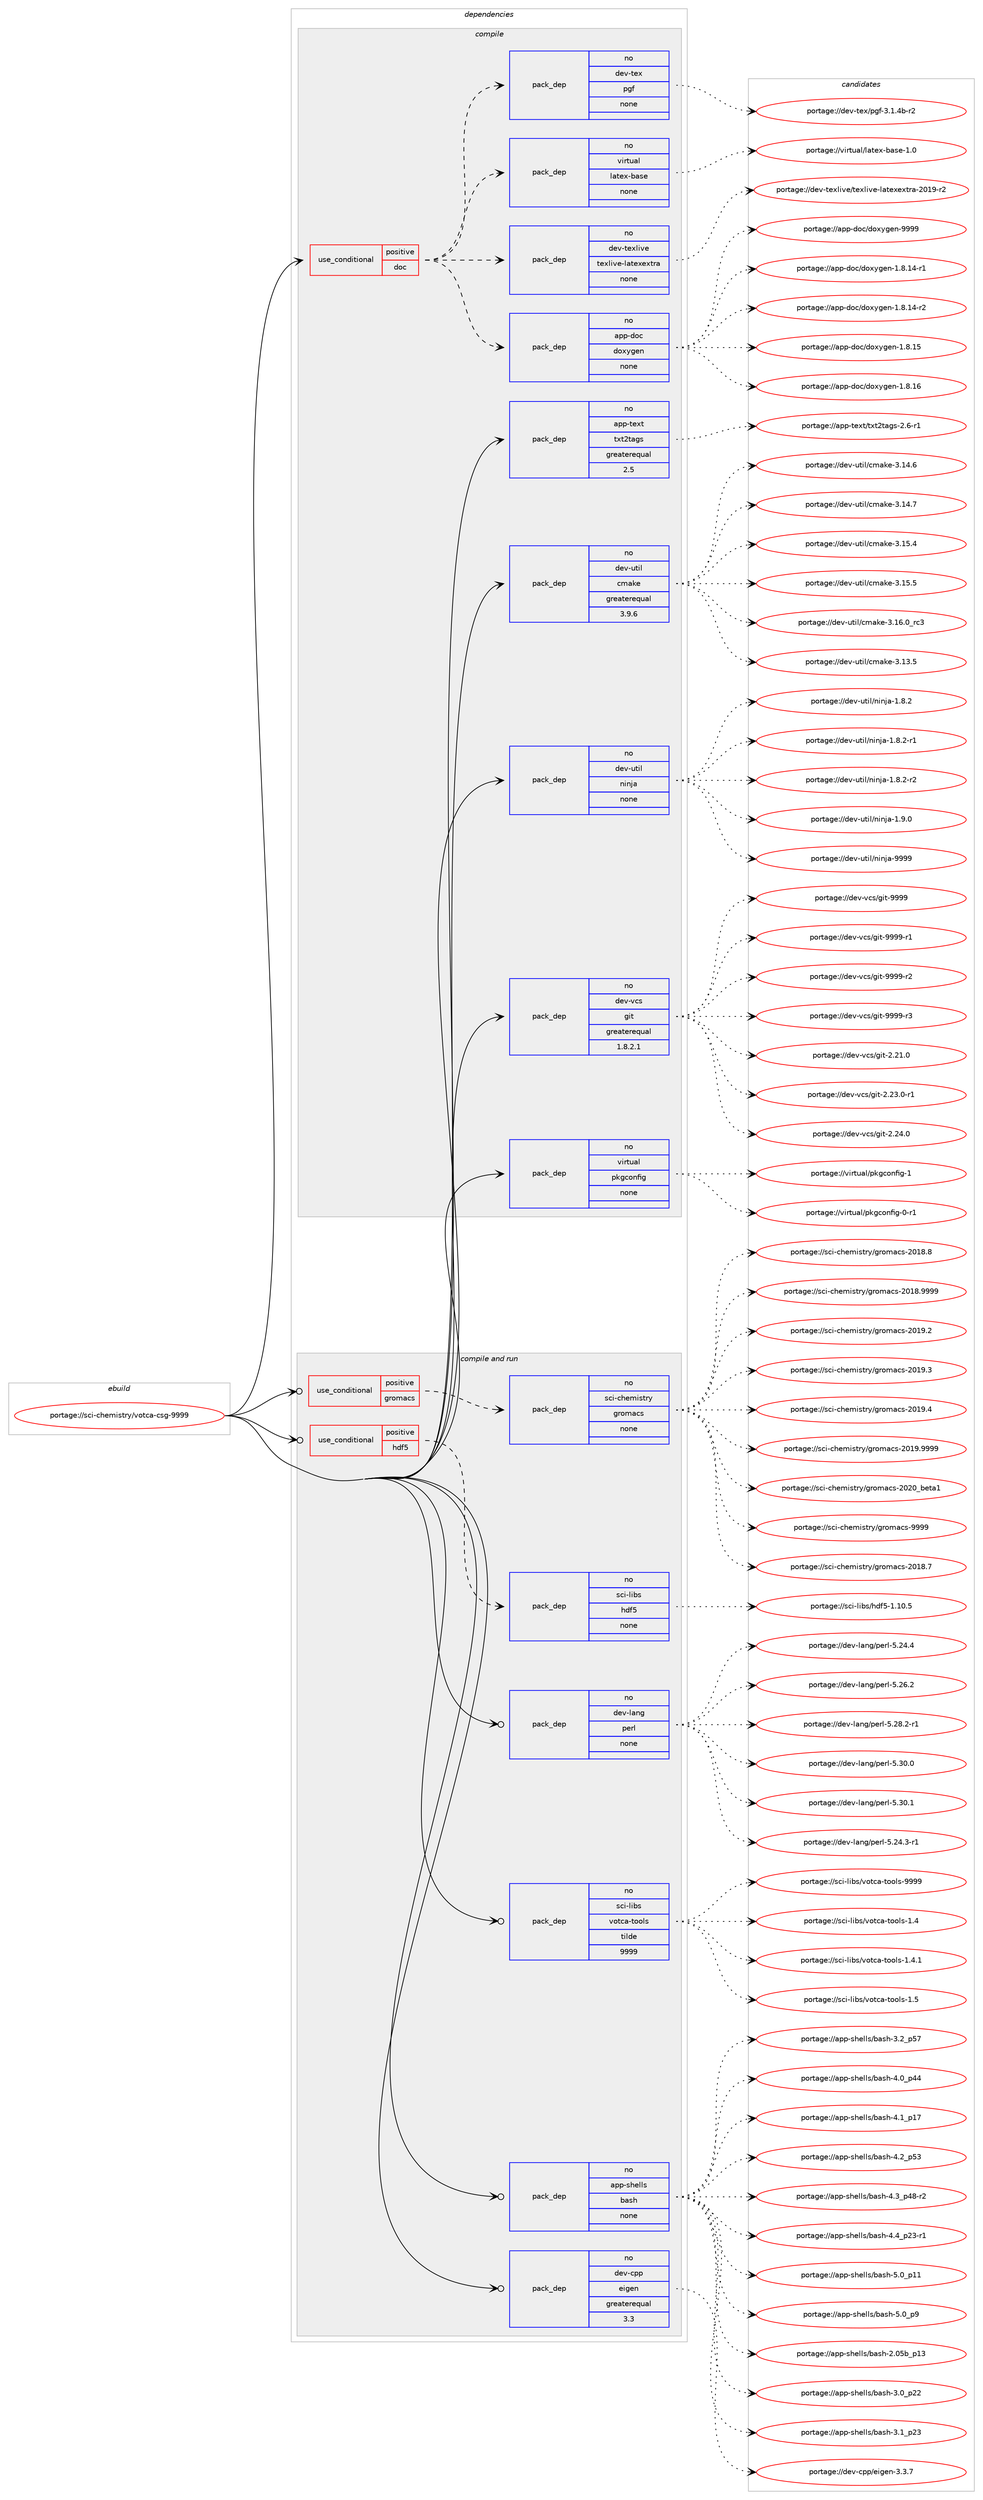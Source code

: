 digraph prolog {

# *************
# Graph options
# *************

newrank=true;
concentrate=true;
compound=true;
graph [rankdir=LR,fontname=Helvetica,fontsize=10,ranksep=1.5];#, ranksep=2.5, nodesep=0.2];
edge  [arrowhead=vee];
node  [fontname=Helvetica,fontsize=10];

# **********
# The ebuild
# **********

subgraph cluster_leftcol {
color=gray;
rank=same;
label=<<i>ebuild</i>>;
id [label="portage://sci-chemistry/votca-csg-9999", color=red, width=4, href="../sci-chemistry/votca-csg-9999.svg"];
}

# ****************
# The dependencies
# ****************

subgraph cluster_midcol {
color=gray;
label=<<i>dependencies</i>>;
subgraph cluster_compile {
fillcolor="#eeeeee";
style=filled;
label=<<i>compile</i>>;
subgraph cond95564 {
dependency385331 [label=<<TABLE BORDER="0" CELLBORDER="1" CELLSPACING="0" CELLPADDING="4"><TR><TD ROWSPAN="3" CELLPADDING="10">use_conditional</TD></TR><TR><TD>positive</TD></TR><TR><TD>doc</TD></TR></TABLE>>, shape=none, color=red];
subgraph pack283234 {
dependency385332 [label=<<TABLE BORDER="0" CELLBORDER="1" CELLSPACING="0" CELLPADDING="4" WIDTH="220"><TR><TD ROWSPAN="6" CELLPADDING="30">pack_dep</TD></TR><TR><TD WIDTH="110">no</TD></TR><TR><TD>app-doc</TD></TR><TR><TD>doxygen</TD></TR><TR><TD>none</TD></TR><TR><TD></TD></TR></TABLE>>, shape=none, color=blue];
}
dependency385331:e -> dependency385332:w [weight=20,style="dashed",arrowhead="vee"];
subgraph pack283235 {
dependency385333 [label=<<TABLE BORDER="0" CELLBORDER="1" CELLSPACING="0" CELLPADDING="4" WIDTH="220"><TR><TD ROWSPAN="6" CELLPADDING="30">pack_dep</TD></TR><TR><TD WIDTH="110">no</TD></TR><TR><TD>dev-texlive</TD></TR><TR><TD>texlive-latexextra</TD></TR><TR><TD>none</TD></TR><TR><TD></TD></TR></TABLE>>, shape=none, color=blue];
}
dependency385331:e -> dependency385333:w [weight=20,style="dashed",arrowhead="vee"];
subgraph pack283236 {
dependency385334 [label=<<TABLE BORDER="0" CELLBORDER="1" CELLSPACING="0" CELLPADDING="4" WIDTH="220"><TR><TD ROWSPAN="6" CELLPADDING="30">pack_dep</TD></TR><TR><TD WIDTH="110">no</TD></TR><TR><TD>virtual</TD></TR><TR><TD>latex-base</TD></TR><TR><TD>none</TD></TR><TR><TD></TD></TR></TABLE>>, shape=none, color=blue];
}
dependency385331:e -> dependency385334:w [weight=20,style="dashed",arrowhead="vee"];
subgraph pack283237 {
dependency385335 [label=<<TABLE BORDER="0" CELLBORDER="1" CELLSPACING="0" CELLPADDING="4" WIDTH="220"><TR><TD ROWSPAN="6" CELLPADDING="30">pack_dep</TD></TR><TR><TD WIDTH="110">no</TD></TR><TR><TD>dev-tex</TD></TR><TR><TD>pgf</TD></TR><TR><TD>none</TD></TR><TR><TD></TD></TR></TABLE>>, shape=none, color=blue];
}
dependency385331:e -> dependency385335:w [weight=20,style="dashed",arrowhead="vee"];
}
id:e -> dependency385331:w [weight=20,style="solid",arrowhead="vee"];
subgraph pack283238 {
dependency385336 [label=<<TABLE BORDER="0" CELLBORDER="1" CELLSPACING="0" CELLPADDING="4" WIDTH="220"><TR><TD ROWSPAN="6" CELLPADDING="30">pack_dep</TD></TR><TR><TD WIDTH="110">no</TD></TR><TR><TD>app-text</TD></TR><TR><TD>txt2tags</TD></TR><TR><TD>greaterequal</TD></TR><TR><TD>2.5</TD></TR></TABLE>>, shape=none, color=blue];
}
id:e -> dependency385336:w [weight=20,style="solid",arrowhead="vee"];
subgraph pack283239 {
dependency385337 [label=<<TABLE BORDER="0" CELLBORDER="1" CELLSPACING="0" CELLPADDING="4" WIDTH="220"><TR><TD ROWSPAN="6" CELLPADDING="30">pack_dep</TD></TR><TR><TD WIDTH="110">no</TD></TR><TR><TD>dev-util</TD></TR><TR><TD>cmake</TD></TR><TR><TD>greaterequal</TD></TR><TR><TD>3.9.6</TD></TR></TABLE>>, shape=none, color=blue];
}
id:e -> dependency385337:w [weight=20,style="solid",arrowhead="vee"];
subgraph pack283240 {
dependency385338 [label=<<TABLE BORDER="0" CELLBORDER="1" CELLSPACING="0" CELLPADDING="4" WIDTH="220"><TR><TD ROWSPAN="6" CELLPADDING="30">pack_dep</TD></TR><TR><TD WIDTH="110">no</TD></TR><TR><TD>dev-util</TD></TR><TR><TD>ninja</TD></TR><TR><TD>none</TD></TR><TR><TD></TD></TR></TABLE>>, shape=none, color=blue];
}
id:e -> dependency385338:w [weight=20,style="solid",arrowhead="vee"];
subgraph pack283241 {
dependency385339 [label=<<TABLE BORDER="0" CELLBORDER="1" CELLSPACING="0" CELLPADDING="4" WIDTH="220"><TR><TD ROWSPAN="6" CELLPADDING="30">pack_dep</TD></TR><TR><TD WIDTH="110">no</TD></TR><TR><TD>dev-vcs</TD></TR><TR><TD>git</TD></TR><TR><TD>greaterequal</TD></TR><TR><TD>1.8.2.1</TD></TR></TABLE>>, shape=none, color=blue];
}
id:e -> dependency385339:w [weight=20,style="solid",arrowhead="vee"];
subgraph pack283242 {
dependency385340 [label=<<TABLE BORDER="0" CELLBORDER="1" CELLSPACING="0" CELLPADDING="4" WIDTH="220"><TR><TD ROWSPAN="6" CELLPADDING="30">pack_dep</TD></TR><TR><TD WIDTH="110">no</TD></TR><TR><TD>virtual</TD></TR><TR><TD>pkgconfig</TD></TR><TR><TD>none</TD></TR><TR><TD></TD></TR></TABLE>>, shape=none, color=blue];
}
id:e -> dependency385340:w [weight=20,style="solid",arrowhead="vee"];
}
subgraph cluster_compileandrun {
fillcolor="#eeeeee";
style=filled;
label=<<i>compile and run</i>>;
subgraph cond95565 {
dependency385341 [label=<<TABLE BORDER="0" CELLBORDER="1" CELLSPACING="0" CELLPADDING="4"><TR><TD ROWSPAN="3" CELLPADDING="10">use_conditional</TD></TR><TR><TD>positive</TD></TR><TR><TD>gromacs</TD></TR></TABLE>>, shape=none, color=red];
subgraph pack283243 {
dependency385342 [label=<<TABLE BORDER="0" CELLBORDER="1" CELLSPACING="0" CELLPADDING="4" WIDTH="220"><TR><TD ROWSPAN="6" CELLPADDING="30">pack_dep</TD></TR><TR><TD WIDTH="110">no</TD></TR><TR><TD>sci-chemistry</TD></TR><TR><TD>gromacs</TD></TR><TR><TD>none</TD></TR><TR><TD></TD></TR></TABLE>>, shape=none, color=blue];
}
dependency385341:e -> dependency385342:w [weight=20,style="dashed",arrowhead="vee"];
}
id:e -> dependency385341:w [weight=20,style="solid",arrowhead="odotvee"];
subgraph cond95566 {
dependency385343 [label=<<TABLE BORDER="0" CELLBORDER="1" CELLSPACING="0" CELLPADDING="4"><TR><TD ROWSPAN="3" CELLPADDING="10">use_conditional</TD></TR><TR><TD>positive</TD></TR><TR><TD>hdf5</TD></TR></TABLE>>, shape=none, color=red];
subgraph pack283244 {
dependency385344 [label=<<TABLE BORDER="0" CELLBORDER="1" CELLSPACING="0" CELLPADDING="4" WIDTH="220"><TR><TD ROWSPAN="6" CELLPADDING="30">pack_dep</TD></TR><TR><TD WIDTH="110">no</TD></TR><TR><TD>sci-libs</TD></TR><TR><TD>hdf5</TD></TR><TR><TD>none</TD></TR><TR><TD></TD></TR></TABLE>>, shape=none, color=blue];
}
dependency385343:e -> dependency385344:w [weight=20,style="dashed",arrowhead="vee"];
}
id:e -> dependency385343:w [weight=20,style="solid",arrowhead="odotvee"];
subgraph pack283245 {
dependency385345 [label=<<TABLE BORDER="0" CELLBORDER="1" CELLSPACING="0" CELLPADDING="4" WIDTH="220"><TR><TD ROWSPAN="6" CELLPADDING="30">pack_dep</TD></TR><TR><TD WIDTH="110">no</TD></TR><TR><TD>app-shells</TD></TR><TR><TD>bash</TD></TR><TR><TD>none</TD></TR><TR><TD></TD></TR></TABLE>>, shape=none, color=blue];
}
id:e -> dependency385345:w [weight=20,style="solid",arrowhead="odotvee"];
subgraph pack283246 {
dependency385346 [label=<<TABLE BORDER="0" CELLBORDER="1" CELLSPACING="0" CELLPADDING="4" WIDTH="220"><TR><TD ROWSPAN="6" CELLPADDING="30">pack_dep</TD></TR><TR><TD WIDTH="110">no</TD></TR><TR><TD>dev-cpp</TD></TR><TR><TD>eigen</TD></TR><TR><TD>greaterequal</TD></TR><TR><TD>3.3</TD></TR></TABLE>>, shape=none, color=blue];
}
id:e -> dependency385346:w [weight=20,style="solid",arrowhead="odotvee"];
subgraph pack283247 {
dependency385347 [label=<<TABLE BORDER="0" CELLBORDER="1" CELLSPACING="0" CELLPADDING="4" WIDTH="220"><TR><TD ROWSPAN="6" CELLPADDING="30">pack_dep</TD></TR><TR><TD WIDTH="110">no</TD></TR><TR><TD>dev-lang</TD></TR><TR><TD>perl</TD></TR><TR><TD>none</TD></TR><TR><TD></TD></TR></TABLE>>, shape=none, color=blue];
}
id:e -> dependency385347:w [weight=20,style="solid",arrowhead="odotvee"];
subgraph pack283248 {
dependency385348 [label=<<TABLE BORDER="0" CELLBORDER="1" CELLSPACING="0" CELLPADDING="4" WIDTH="220"><TR><TD ROWSPAN="6" CELLPADDING="30">pack_dep</TD></TR><TR><TD WIDTH="110">no</TD></TR><TR><TD>sci-libs</TD></TR><TR><TD>votca-tools</TD></TR><TR><TD>tilde</TD></TR><TR><TD>9999</TD></TR></TABLE>>, shape=none, color=blue];
}
id:e -> dependency385348:w [weight=20,style="solid",arrowhead="odotvee"];
}
subgraph cluster_run {
fillcolor="#eeeeee";
style=filled;
label=<<i>run</i>>;
}
}

# **************
# The candidates
# **************

subgraph cluster_choices {
rank=same;
color=gray;
label=<<i>candidates</i>>;

subgraph choice283234 {
color=black;
nodesep=1;
choiceportage97112112451001119947100111120121103101110454946564649524511449 [label="portage://app-doc/doxygen-1.8.14-r1", color=red, width=4,href="../app-doc/doxygen-1.8.14-r1.svg"];
choiceportage97112112451001119947100111120121103101110454946564649524511450 [label="portage://app-doc/doxygen-1.8.14-r2", color=red, width=4,href="../app-doc/doxygen-1.8.14-r2.svg"];
choiceportage9711211245100111994710011112012110310111045494656464953 [label="portage://app-doc/doxygen-1.8.15", color=red, width=4,href="../app-doc/doxygen-1.8.15.svg"];
choiceportage9711211245100111994710011112012110310111045494656464954 [label="portage://app-doc/doxygen-1.8.16", color=red, width=4,href="../app-doc/doxygen-1.8.16.svg"];
choiceportage971121124510011199471001111201211031011104557575757 [label="portage://app-doc/doxygen-9999", color=red, width=4,href="../app-doc/doxygen-9999.svg"];
dependency385332:e -> choiceportage97112112451001119947100111120121103101110454946564649524511449:w [style=dotted,weight="100"];
dependency385332:e -> choiceportage97112112451001119947100111120121103101110454946564649524511450:w [style=dotted,weight="100"];
dependency385332:e -> choiceportage9711211245100111994710011112012110310111045494656464953:w [style=dotted,weight="100"];
dependency385332:e -> choiceportage9711211245100111994710011112012110310111045494656464954:w [style=dotted,weight="100"];
dependency385332:e -> choiceportage971121124510011199471001111201211031011104557575757:w [style=dotted,weight="100"];
}
subgraph choice283235 {
color=black;
nodesep=1;
choiceportage100101118451161011201081051181014711610112010810511810145108971161011201011201161149745504849574511450 [label="portage://dev-texlive/texlive-latexextra-2019-r2", color=red, width=4,href="../dev-texlive/texlive-latexextra-2019-r2.svg"];
dependency385333:e -> choiceportage100101118451161011201081051181014711610112010810511810145108971161011201011201161149745504849574511450:w [style=dotted,weight="100"];
}
subgraph choice283236 {
color=black;
nodesep=1;
choiceportage11810511411611797108471089711610112045989711510145494648 [label="portage://virtual/latex-base-1.0", color=red, width=4,href="../virtual/latex-base-1.0.svg"];
dependency385334:e -> choiceportage11810511411611797108471089711610112045989711510145494648:w [style=dotted,weight="100"];
}
subgraph choice283237 {
color=black;
nodesep=1;
choiceportage1001011184511610112047112103102455146494652984511450 [label="portage://dev-tex/pgf-3.1.4b-r2", color=red, width=4,href="../dev-tex/pgf-3.1.4b-r2.svg"];
dependency385335:e -> choiceportage1001011184511610112047112103102455146494652984511450:w [style=dotted,weight="100"];
}
subgraph choice283238 {
color=black;
nodesep=1;
choiceportage9711211245116101120116471161201165011697103115455046544511449 [label="portage://app-text/txt2tags-2.6-r1", color=red, width=4,href="../app-text/txt2tags-2.6-r1.svg"];
dependency385336:e -> choiceportage9711211245116101120116471161201165011697103115455046544511449:w [style=dotted,weight="100"];
}
subgraph choice283239 {
color=black;
nodesep=1;
choiceportage1001011184511711610510847991099710710145514649514653 [label="portage://dev-util/cmake-3.13.5", color=red, width=4,href="../dev-util/cmake-3.13.5.svg"];
choiceportage1001011184511711610510847991099710710145514649524654 [label="portage://dev-util/cmake-3.14.6", color=red, width=4,href="../dev-util/cmake-3.14.6.svg"];
choiceportage1001011184511711610510847991099710710145514649524655 [label="portage://dev-util/cmake-3.14.7", color=red, width=4,href="../dev-util/cmake-3.14.7.svg"];
choiceportage1001011184511711610510847991099710710145514649534652 [label="portage://dev-util/cmake-3.15.4", color=red, width=4,href="../dev-util/cmake-3.15.4.svg"];
choiceportage1001011184511711610510847991099710710145514649534653 [label="portage://dev-util/cmake-3.15.5", color=red, width=4,href="../dev-util/cmake-3.15.5.svg"];
choiceportage1001011184511711610510847991099710710145514649544648951149951 [label="portage://dev-util/cmake-3.16.0_rc3", color=red, width=4,href="../dev-util/cmake-3.16.0_rc3.svg"];
dependency385337:e -> choiceportage1001011184511711610510847991099710710145514649514653:w [style=dotted,weight="100"];
dependency385337:e -> choiceportage1001011184511711610510847991099710710145514649524654:w [style=dotted,weight="100"];
dependency385337:e -> choiceportage1001011184511711610510847991099710710145514649524655:w [style=dotted,weight="100"];
dependency385337:e -> choiceportage1001011184511711610510847991099710710145514649534652:w [style=dotted,weight="100"];
dependency385337:e -> choiceportage1001011184511711610510847991099710710145514649534653:w [style=dotted,weight="100"];
dependency385337:e -> choiceportage1001011184511711610510847991099710710145514649544648951149951:w [style=dotted,weight="100"];
}
subgraph choice283240 {
color=black;
nodesep=1;
choiceportage100101118451171161051084711010511010697454946564650 [label="portage://dev-util/ninja-1.8.2", color=red, width=4,href="../dev-util/ninja-1.8.2.svg"];
choiceportage1001011184511711610510847110105110106974549465646504511449 [label="portage://dev-util/ninja-1.8.2-r1", color=red, width=4,href="../dev-util/ninja-1.8.2-r1.svg"];
choiceportage1001011184511711610510847110105110106974549465646504511450 [label="portage://dev-util/ninja-1.8.2-r2", color=red, width=4,href="../dev-util/ninja-1.8.2-r2.svg"];
choiceportage100101118451171161051084711010511010697454946574648 [label="portage://dev-util/ninja-1.9.0", color=red, width=4,href="../dev-util/ninja-1.9.0.svg"];
choiceportage1001011184511711610510847110105110106974557575757 [label="portage://dev-util/ninja-9999", color=red, width=4,href="../dev-util/ninja-9999.svg"];
dependency385338:e -> choiceportage100101118451171161051084711010511010697454946564650:w [style=dotted,weight="100"];
dependency385338:e -> choiceportage1001011184511711610510847110105110106974549465646504511449:w [style=dotted,weight="100"];
dependency385338:e -> choiceportage1001011184511711610510847110105110106974549465646504511450:w [style=dotted,weight="100"];
dependency385338:e -> choiceportage100101118451171161051084711010511010697454946574648:w [style=dotted,weight="100"];
dependency385338:e -> choiceportage1001011184511711610510847110105110106974557575757:w [style=dotted,weight="100"];
}
subgraph choice283241 {
color=black;
nodesep=1;
choiceportage10010111845118991154710310511645504650494648 [label="portage://dev-vcs/git-2.21.0", color=red, width=4,href="../dev-vcs/git-2.21.0.svg"];
choiceportage100101118451189911547103105116455046505146484511449 [label="portage://dev-vcs/git-2.23.0-r1", color=red, width=4,href="../dev-vcs/git-2.23.0-r1.svg"];
choiceportage10010111845118991154710310511645504650524648 [label="portage://dev-vcs/git-2.24.0", color=red, width=4,href="../dev-vcs/git-2.24.0.svg"];
choiceportage1001011184511899115471031051164557575757 [label="portage://dev-vcs/git-9999", color=red, width=4,href="../dev-vcs/git-9999.svg"];
choiceportage10010111845118991154710310511645575757574511449 [label="portage://dev-vcs/git-9999-r1", color=red, width=4,href="../dev-vcs/git-9999-r1.svg"];
choiceportage10010111845118991154710310511645575757574511450 [label="portage://dev-vcs/git-9999-r2", color=red, width=4,href="../dev-vcs/git-9999-r2.svg"];
choiceportage10010111845118991154710310511645575757574511451 [label="portage://dev-vcs/git-9999-r3", color=red, width=4,href="../dev-vcs/git-9999-r3.svg"];
dependency385339:e -> choiceportage10010111845118991154710310511645504650494648:w [style=dotted,weight="100"];
dependency385339:e -> choiceportage100101118451189911547103105116455046505146484511449:w [style=dotted,weight="100"];
dependency385339:e -> choiceportage10010111845118991154710310511645504650524648:w [style=dotted,weight="100"];
dependency385339:e -> choiceportage1001011184511899115471031051164557575757:w [style=dotted,weight="100"];
dependency385339:e -> choiceportage10010111845118991154710310511645575757574511449:w [style=dotted,weight="100"];
dependency385339:e -> choiceportage10010111845118991154710310511645575757574511450:w [style=dotted,weight="100"];
dependency385339:e -> choiceportage10010111845118991154710310511645575757574511451:w [style=dotted,weight="100"];
}
subgraph choice283242 {
color=black;
nodesep=1;
choiceportage11810511411611797108471121071039911111010210510345484511449 [label="portage://virtual/pkgconfig-0-r1", color=red, width=4,href="../virtual/pkgconfig-0-r1.svg"];
choiceportage1181051141161179710847112107103991111101021051034549 [label="portage://virtual/pkgconfig-1", color=red, width=4,href="../virtual/pkgconfig-1.svg"];
dependency385340:e -> choiceportage11810511411611797108471121071039911111010210510345484511449:w [style=dotted,weight="100"];
dependency385340:e -> choiceportage1181051141161179710847112107103991111101021051034549:w [style=dotted,weight="100"];
}
subgraph choice283243 {
color=black;
nodesep=1;
choiceportage11599105459910410110910511511611412147103114111109979911545504849564655 [label="portage://sci-chemistry/gromacs-2018.7", color=red, width=4,href="../sci-chemistry/gromacs-2018.7.svg"];
choiceportage11599105459910410110910511511611412147103114111109979911545504849564656 [label="portage://sci-chemistry/gromacs-2018.8", color=red, width=4,href="../sci-chemistry/gromacs-2018.8.svg"];
choiceportage11599105459910410110910511511611412147103114111109979911545504849564657575757 [label="portage://sci-chemistry/gromacs-2018.9999", color=red, width=4,href="../sci-chemistry/gromacs-2018.9999.svg"];
choiceportage11599105459910410110910511511611412147103114111109979911545504849574650 [label="portage://sci-chemistry/gromacs-2019.2", color=red, width=4,href="../sci-chemistry/gromacs-2019.2.svg"];
choiceportage11599105459910410110910511511611412147103114111109979911545504849574651 [label="portage://sci-chemistry/gromacs-2019.3", color=red, width=4,href="../sci-chemistry/gromacs-2019.3.svg"];
choiceportage11599105459910410110910511511611412147103114111109979911545504849574652 [label="portage://sci-chemistry/gromacs-2019.4", color=red, width=4,href="../sci-chemistry/gromacs-2019.4.svg"];
choiceportage11599105459910410110910511511611412147103114111109979911545504849574657575757 [label="portage://sci-chemistry/gromacs-2019.9999", color=red, width=4,href="../sci-chemistry/gromacs-2019.9999.svg"];
choiceportage115991054599104101109105115116114121471031141111099799115455048504895981011169749 [label="portage://sci-chemistry/gromacs-2020_beta1", color=red, width=4,href="../sci-chemistry/gromacs-2020_beta1.svg"];
choiceportage1159910545991041011091051151161141214710311411110997991154557575757 [label="portage://sci-chemistry/gromacs-9999", color=red, width=4,href="../sci-chemistry/gromacs-9999.svg"];
dependency385342:e -> choiceportage11599105459910410110910511511611412147103114111109979911545504849564655:w [style=dotted,weight="100"];
dependency385342:e -> choiceportage11599105459910410110910511511611412147103114111109979911545504849564656:w [style=dotted,weight="100"];
dependency385342:e -> choiceportage11599105459910410110910511511611412147103114111109979911545504849564657575757:w [style=dotted,weight="100"];
dependency385342:e -> choiceportage11599105459910410110910511511611412147103114111109979911545504849574650:w [style=dotted,weight="100"];
dependency385342:e -> choiceportage11599105459910410110910511511611412147103114111109979911545504849574651:w [style=dotted,weight="100"];
dependency385342:e -> choiceportage11599105459910410110910511511611412147103114111109979911545504849574652:w [style=dotted,weight="100"];
dependency385342:e -> choiceportage11599105459910410110910511511611412147103114111109979911545504849574657575757:w [style=dotted,weight="100"];
dependency385342:e -> choiceportage115991054599104101109105115116114121471031141111099799115455048504895981011169749:w [style=dotted,weight="100"];
dependency385342:e -> choiceportage1159910545991041011091051151161141214710311411110997991154557575757:w [style=dotted,weight="100"];
}
subgraph choice283244 {
color=black;
nodesep=1;
choiceportage115991054510810598115471041001025345494649484653 [label="portage://sci-libs/hdf5-1.10.5", color=red, width=4,href="../sci-libs/hdf5-1.10.5.svg"];
dependency385344:e -> choiceportage115991054510810598115471041001025345494649484653:w [style=dotted,weight="100"];
}
subgraph choice283245 {
color=black;
nodesep=1;
choiceportage9711211245115104101108108115479897115104455046485398951124951 [label="portage://app-shells/bash-2.05b_p13", color=red, width=4,href="../app-shells/bash-2.05b_p13.svg"];
choiceportage971121124511510410110810811547989711510445514648951125050 [label="portage://app-shells/bash-3.0_p22", color=red, width=4,href="../app-shells/bash-3.0_p22.svg"];
choiceportage971121124511510410110810811547989711510445514649951125051 [label="portage://app-shells/bash-3.1_p23", color=red, width=4,href="../app-shells/bash-3.1_p23.svg"];
choiceportage971121124511510410110810811547989711510445514650951125355 [label="portage://app-shells/bash-3.2_p57", color=red, width=4,href="../app-shells/bash-3.2_p57.svg"];
choiceportage971121124511510410110810811547989711510445524648951125252 [label="portage://app-shells/bash-4.0_p44", color=red, width=4,href="../app-shells/bash-4.0_p44.svg"];
choiceportage971121124511510410110810811547989711510445524649951124955 [label="portage://app-shells/bash-4.1_p17", color=red, width=4,href="../app-shells/bash-4.1_p17.svg"];
choiceportage971121124511510410110810811547989711510445524650951125351 [label="portage://app-shells/bash-4.2_p53", color=red, width=4,href="../app-shells/bash-4.2_p53.svg"];
choiceportage9711211245115104101108108115479897115104455246519511252564511450 [label="portage://app-shells/bash-4.3_p48-r2", color=red, width=4,href="../app-shells/bash-4.3_p48-r2.svg"];
choiceportage9711211245115104101108108115479897115104455246529511250514511449 [label="portage://app-shells/bash-4.4_p23-r1", color=red, width=4,href="../app-shells/bash-4.4_p23-r1.svg"];
choiceportage971121124511510410110810811547989711510445534648951124949 [label="portage://app-shells/bash-5.0_p11", color=red, width=4,href="../app-shells/bash-5.0_p11.svg"];
choiceportage9711211245115104101108108115479897115104455346489511257 [label="portage://app-shells/bash-5.0_p9", color=red, width=4,href="../app-shells/bash-5.0_p9.svg"];
dependency385345:e -> choiceportage9711211245115104101108108115479897115104455046485398951124951:w [style=dotted,weight="100"];
dependency385345:e -> choiceportage971121124511510410110810811547989711510445514648951125050:w [style=dotted,weight="100"];
dependency385345:e -> choiceportage971121124511510410110810811547989711510445514649951125051:w [style=dotted,weight="100"];
dependency385345:e -> choiceportage971121124511510410110810811547989711510445514650951125355:w [style=dotted,weight="100"];
dependency385345:e -> choiceportage971121124511510410110810811547989711510445524648951125252:w [style=dotted,weight="100"];
dependency385345:e -> choiceportage971121124511510410110810811547989711510445524649951124955:w [style=dotted,weight="100"];
dependency385345:e -> choiceportage971121124511510410110810811547989711510445524650951125351:w [style=dotted,weight="100"];
dependency385345:e -> choiceportage9711211245115104101108108115479897115104455246519511252564511450:w [style=dotted,weight="100"];
dependency385345:e -> choiceportage9711211245115104101108108115479897115104455246529511250514511449:w [style=dotted,weight="100"];
dependency385345:e -> choiceportage971121124511510410110810811547989711510445534648951124949:w [style=dotted,weight="100"];
dependency385345:e -> choiceportage9711211245115104101108108115479897115104455346489511257:w [style=dotted,weight="100"];
}
subgraph choice283246 {
color=black;
nodesep=1;
choiceportage100101118459911211247101105103101110455146514655 [label="portage://dev-cpp/eigen-3.3.7", color=red, width=4,href="../dev-cpp/eigen-3.3.7.svg"];
dependency385346:e -> choiceportage100101118459911211247101105103101110455146514655:w [style=dotted,weight="100"];
}
subgraph choice283247 {
color=black;
nodesep=1;
choiceportage100101118451089711010347112101114108455346505246514511449 [label="portage://dev-lang/perl-5.24.3-r1", color=red, width=4,href="../dev-lang/perl-5.24.3-r1.svg"];
choiceportage10010111845108971101034711210111410845534650524652 [label="portage://dev-lang/perl-5.24.4", color=red, width=4,href="../dev-lang/perl-5.24.4.svg"];
choiceportage10010111845108971101034711210111410845534650544650 [label="portage://dev-lang/perl-5.26.2", color=red, width=4,href="../dev-lang/perl-5.26.2.svg"];
choiceportage100101118451089711010347112101114108455346505646504511449 [label="portage://dev-lang/perl-5.28.2-r1", color=red, width=4,href="../dev-lang/perl-5.28.2-r1.svg"];
choiceportage10010111845108971101034711210111410845534651484648 [label="portage://dev-lang/perl-5.30.0", color=red, width=4,href="../dev-lang/perl-5.30.0.svg"];
choiceportage10010111845108971101034711210111410845534651484649 [label="portage://dev-lang/perl-5.30.1", color=red, width=4,href="../dev-lang/perl-5.30.1.svg"];
dependency385347:e -> choiceportage100101118451089711010347112101114108455346505246514511449:w [style=dotted,weight="100"];
dependency385347:e -> choiceportage10010111845108971101034711210111410845534650524652:w [style=dotted,weight="100"];
dependency385347:e -> choiceportage10010111845108971101034711210111410845534650544650:w [style=dotted,weight="100"];
dependency385347:e -> choiceportage100101118451089711010347112101114108455346505646504511449:w [style=dotted,weight="100"];
dependency385347:e -> choiceportage10010111845108971101034711210111410845534651484648:w [style=dotted,weight="100"];
dependency385347:e -> choiceportage10010111845108971101034711210111410845534651484649:w [style=dotted,weight="100"];
}
subgraph choice283248 {
color=black;
nodesep=1;
choiceportage1159910545108105981154711811111699974511611111110811545494652 [label="portage://sci-libs/votca-tools-1.4", color=red, width=4,href="../sci-libs/votca-tools-1.4.svg"];
choiceportage11599105451081059811547118111116999745116111111108115454946524649 [label="portage://sci-libs/votca-tools-1.4.1", color=red, width=4,href="../sci-libs/votca-tools-1.4.1.svg"];
choiceportage1159910545108105981154711811111699974511611111110811545494653 [label="portage://sci-libs/votca-tools-1.5", color=red, width=4,href="../sci-libs/votca-tools-1.5.svg"];
choiceportage115991054510810598115471181111169997451161111111081154557575757 [label="portage://sci-libs/votca-tools-9999", color=red, width=4,href="../sci-libs/votca-tools-9999.svg"];
dependency385348:e -> choiceportage1159910545108105981154711811111699974511611111110811545494652:w [style=dotted,weight="100"];
dependency385348:e -> choiceportage11599105451081059811547118111116999745116111111108115454946524649:w [style=dotted,weight="100"];
dependency385348:e -> choiceportage1159910545108105981154711811111699974511611111110811545494653:w [style=dotted,weight="100"];
dependency385348:e -> choiceportage115991054510810598115471181111169997451161111111081154557575757:w [style=dotted,weight="100"];
}
}

}
